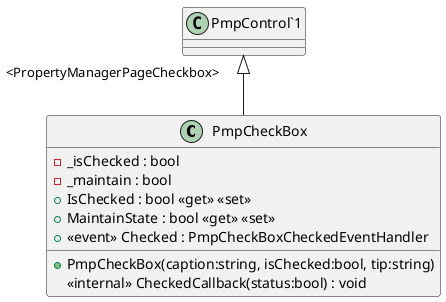 @startuml
class PmpCheckBox {
    - _isChecked : bool
    - _maintain : bool
    + PmpCheckBox(caption:string, isChecked:bool, tip:string)
    <<internal>> CheckedCallback(status:bool) : void
    + IsChecked : bool <<get>> <<set>>
    + MaintainState : bool <<get>> <<set>>
    +  <<event>> Checked : PmpCheckBoxCheckedEventHandler 
}
"PmpControl`1" "<PropertyManagerPageCheckbox>" <|-- PmpCheckBox
@enduml
